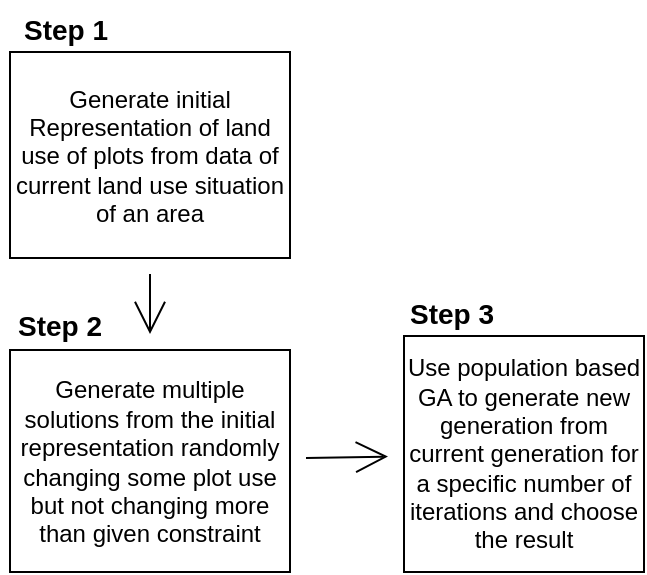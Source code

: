 <mxfile version="18.0.0" type="device"><diagram id="CfMwUipfI_Hy_NV6ZNXH" name="Page-1"><mxGraphModel dx="454" dy="1078" grid="0" gridSize="10" guides="1" tooltips="1" connect="1" arrows="1" fold="1" page="0" pageScale="1" pageWidth="850" pageHeight="1100" math="0" shadow="0"><root><mxCell id="0"/><mxCell id="1" parent="0"/><mxCell id="mh9eoOK3tRAL-hm1ISVc-8" value="" style="edgeStyle=none;curved=1;rounded=0;orthogonalLoop=1;jettySize=auto;html=1;endArrow=open;startSize=14;endSize=14;sourcePerimeterSpacing=8;targetPerimeterSpacing=8;" parent="1" source="mh9eoOK3tRAL-hm1ISVc-2" target="mh9eoOK3tRAL-hm1ISVc-5" edge="1"><mxGeometry relative="1" as="geometry"/></mxCell><mxCell id="mh9eoOK3tRAL-hm1ISVc-2" value="Generate initial Representation of land use of plots from data of current land use situation of an area" style="rounded=0;whiteSpace=wrap;html=1;hachureGap=4;" parent="1" vertex="1"><mxGeometry x="78" y="99" width="140" height="103" as="geometry"/></mxCell><mxCell id="mh9eoOK3tRAL-hm1ISVc-7" value="" style="edgeStyle=none;curved=1;rounded=0;orthogonalLoop=1;jettySize=auto;html=1;endArrow=open;startSize=14;endSize=14;sourcePerimeterSpacing=8;targetPerimeterSpacing=8;" parent="1" source="mh9eoOK3tRAL-hm1ISVc-5" target="mh9eoOK3tRAL-hm1ISVc-6" edge="1"><mxGeometry relative="1" as="geometry"/></mxCell><mxCell id="mh9eoOK3tRAL-hm1ISVc-5" value="Generate multiple solutions from the initial representation randomly changing some plot use but not changing more than given constraint" style="rounded=0;whiteSpace=wrap;html=1;hachureGap=4;" parent="1" vertex="1"><mxGeometry x="78" y="248" width="140" height="111" as="geometry"/></mxCell><mxCell id="mh9eoOK3tRAL-hm1ISVc-6" value="Use population based GA to generate new generation from current generation for a specific number of iterations and choose the result" style="whiteSpace=wrap;html=1;hachureGap=4;" parent="1" vertex="1"><mxGeometry x="275" y="241" width="120" height="118" as="geometry"/></mxCell><mxCell id="W7vWGT4beq8OggrPpv_F-1" value="&lt;b&gt;&lt;font style=&quot;font-size: 14px;&quot;&gt;Step 1&lt;/font&gt;&lt;/b&gt;" style="text;html=1;strokeColor=none;fillColor=none;align=center;verticalAlign=middle;whiteSpace=wrap;rounded=0;" vertex="1" parent="1"><mxGeometry x="76" y="73" width="60" height="30" as="geometry"/></mxCell><mxCell id="W7vWGT4beq8OggrPpv_F-2" value="&lt;b&gt;&lt;font style=&quot;font-size: 14px;&quot;&gt;Step 2&lt;/font&gt;&lt;/b&gt;" style="text;html=1;strokeColor=none;fillColor=none;align=center;verticalAlign=middle;whiteSpace=wrap;rounded=0;" vertex="1" parent="1"><mxGeometry x="73" y="221" width="60" height="30" as="geometry"/></mxCell><mxCell id="W7vWGT4beq8OggrPpv_F-3" value="&lt;b&gt;&lt;font style=&quot;font-size: 14px;&quot;&gt;Step 3&lt;/font&gt;&lt;/b&gt;" style="text;html=1;strokeColor=none;fillColor=none;align=center;verticalAlign=middle;whiteSpace=wrap;rounded=0;" vertex="1" parent="1"><mxGeometry x="269" y="215" width="60" height="30" as="geometry"/></mxCell></root></mxGraphModel></diagram></mxfile>
